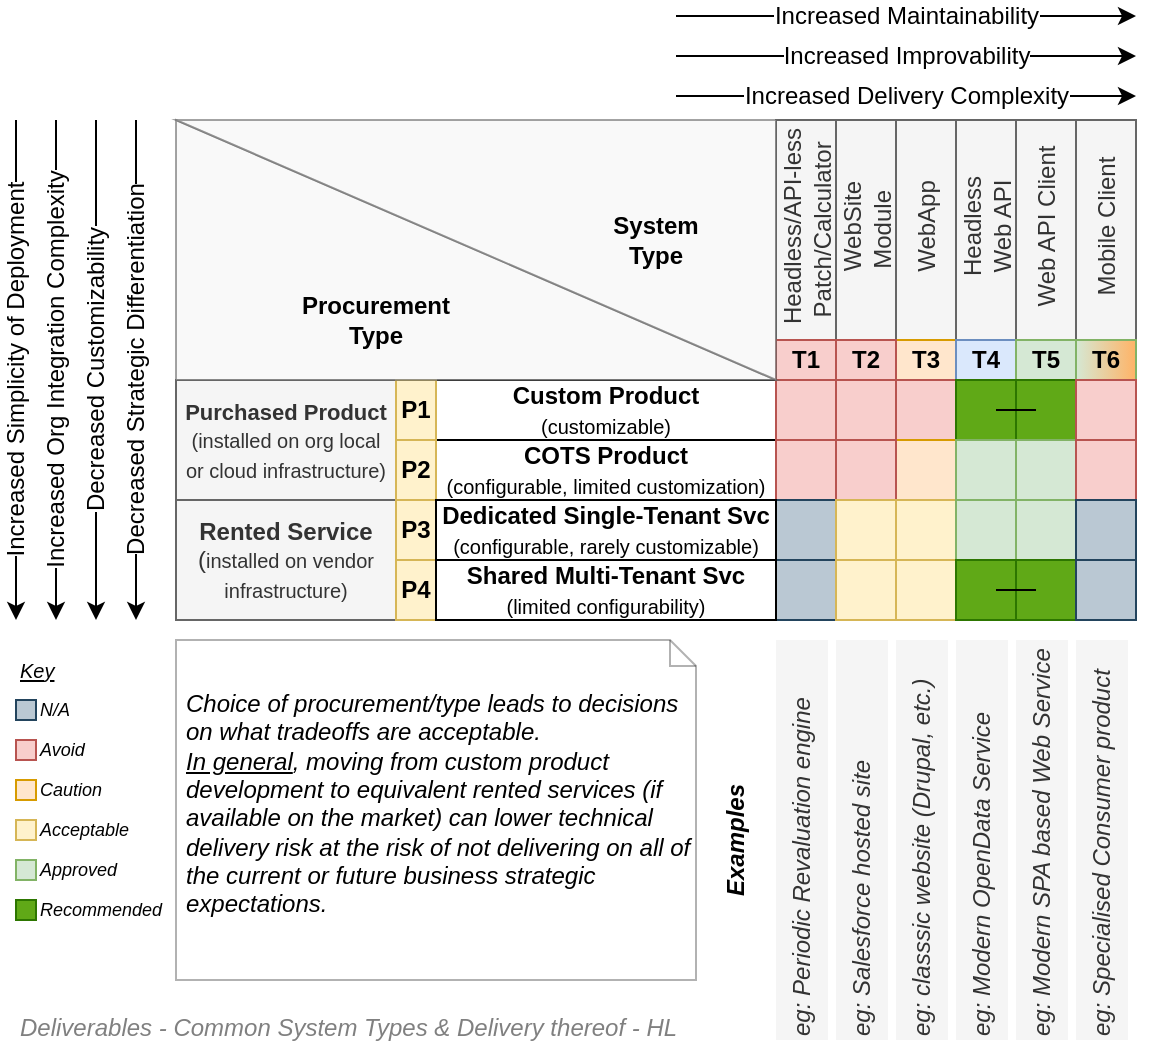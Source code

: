 <mxfile version="17.5.0" type="google"><diagram id="9iyOTu0biPbUI8nvrc2Y" name="System Types - HL"><mxGraphModel grid="1" page="1" gridSize="10" guides="1" tooltips="1" connect="1" arrows="1" fold="1" pageScale="1" pageWidth="827" pageHeight="1169" math="0" shadow="0"><root><mxCell id="pSR5R7CfEMoWwErXjdQ_-0"/><mxCell id="pSR5R7CfEMoWwErXjdQ_-1" value="Diagram" parent="pSR5R7CfEMoWwErXjdQ_-0"/><mxCell id="h5L47FKtNXtRwu26GvOc-5" value="&lt;font style=&quot;font-size: 11px&quot;&gt;&lt;b&gt;Purchased Product&lt;/b&gt;&lt;br&gt;&lt;/font&gt;&lt;font style=&quot;font-size: 10px&quot;&gt;(installed on org local &lt;br&gt;or cloud infrastructure)&lt;/font&gt;" style="rounded=0;whiteSpace=wrap;html=1;fillColor=#f5f5f5;strokeColor=#666666;fontColor=#333333;" vertex="1" parent="pSR5R7CfEMoWwErXjdQ_-1"><mxGeometry x="200" y="340" width="110" height="60" as="geometry"/></mxCell><mxCell id="h5L47FKtNXtRwu26GvOc-6" value="&lt;b&gt;Rented Service&lt;/b&gt;&lt;br&gt;(&lt;font style=&quot;font-size: 10px&quot;&gt;installed on vendor infrastructure)&lt;/font&gt;" style="rounded=0;whiteSpace=wrap;html=1;fillColor=#f5f5f5;strokeColor=#666666;fontColor=#333333;" vertex="1" parent="pSR5R7CfEMoWwErXjdQ_-1"><mxGeometry x="200" y="400" width="110" height="60" as="geometry"/></mxCell><mxCell id="h5L47FKtNXtRwu26GvOc-7" value="&lt;b&gt;Custom Product&lt;/b&gt;&lt;br&gt;&lt;span style=&quot;font-size: 10px&quot;&gt;(customizable)&lt;/span&gt;" style="rounded=0;whiteSpace=wrap;html=1;" vertex="1" parent="pSR5R7CfEMoWwErXjdQ_-1"><mxGeometry x="330" y="340" width="170" height="30" as="geometry"/></mxCell><mxCell id="h5L47FKtNXtRwu26GvOc-8" value="&lt;b&gt;COTS Product&lt;/b&gt;&lt;br&gt;&lt;font style=&quot;font-size: 10px&quot;&gt;(configurable, limited customization)&lt;/font&gt;" style="rounded=0;whiteSpace=wrap;html=1;" vertex="1" parent="pSR5R7CfEMoWwErXjdQ_-1"><mxGeometry x="330" y="370" width="170" height="30" as="geometry"/></mxCell><mxCell id="h5L47FKtNXtRwu26GvOc-10" value="Examples" style="rounded=0;whiteSpace=wrap;html=1;horizontal=0;strokeColor=none;fontStyle=3" vertex="1" parent="pSR5R7CfEMoWwErXjdQ_-1"><mxGeometry x="470" y="470" width="20" height="200" as="geometry"/></mxCell><mxCell id="h5L47FKtNXtRwu26GvOc-4" value="P1" style="rounded=0;whiteSpace=wrap;html=1;fillColor=#fff2cc;strokeColor=#d6b656;fontStyle=1" vertex="1" parent="pSR5R7CfEMoWwErXjdQ_-1"><mxGeometry x="310" y="340" width="20" height="30" as="geometry"/></mxCell><mxCell id="h5L47FKtNXtRwu26GvOc-11" value="P2" style="rounded=0;whiteSpace=wrap;html=1;fillColor=#fff2cc;strokeColor=#d6b656;fontStyle=1" vertex="1" parent="pSR5R7CfEMoWwErXjdQ_-1"><mxGeometry x="310" y="370" width="20" height="30" as="geometry"/></mxCell><mxCell id="h5L47FKtNXtRwu26GvOc-12" value="P3" style="rounded=0;whiteSpace=wrap;html=1;fillColor=#fff2cc;strokeColor=#d6b656;fontStyle=1" vertex="1" parent="pSR5R7CfEMoWwErXjdQ_-1"><mxGeometry x="310" y="400" width="20" height="30" as="geometry"/></mxCell><mxCell id="h5L47FKtNXtRwu26GvOc-13" value="P4" style="rounded=0;whiteSpace=wrap;html=1;fillColor=#fff2cc;strokeColor=#d6b656;fontStyle=1" vertex="1" parent="pSR5R7CfEMoWwErXjdQ_-1"><mxGeometry x="310" y="430" width="20" height="30" as="geometry"/></mxCell><mxCell id="HNN2O4pocg7Q6PamBmKP-0" value="Headless/API-less Patch/Calculator&amp;nbsp;" style="rounded=0;whiteSpace=wrap;html=1;horizontal=0;fillColor=#f5f5f5;strokeColor=#666666;fontColor=#333333;spacingLeft=3;spacingBottom=0;spacingRight=0;" vertex="1" parent="pSR5R7CfEMoWwErXjdQ_-1"><mxGeometry x="500" y="210" width="30" height="110" as="geometry"/></mxCell><mxCell id="emKJPTr28o6IoYrmGHDs-0" value="WebApp" style="rounded=0;whiteSpace=wrap;html=1;horizontal=0;fillColor=#f5f5f5;strokeColor=#666666;fontColor=#333333;spacingLeft=3;spacingBottom=0;spacingRight=0;" vertex="1" parent="pSR5R7CfEMoWwErXjdQ_-1"><mxGeometry x="560" y="210" width="30" height="110" as="geometry"/></mxCell><mxCell id="emKJPTr28o6IoYrmGHDs-1" value="Headless&lt;br&gt;Web API" style="rounded=0;whiteSpace=wrap;html=1;horizontal=0;fillColor=#f5f5f5;strokeColor=#666666;fontColor=#333333;spacingLeft=3;spacingBottom=0;spacingRight=0;" vertex="1" parent="pSR5R7CfEMoWwErXjdQ_-1"><mxGeometry x="590" y="210" width="30" height="110" as="geometry"/></mxCell><mxCell id="emKJPTr28o6IoYrmGHDs-2" value="Web API Client" style="rounded=0;whiteSpace=wrap;html=1;horizontal=0;fillColor=#f5f5f5;strokeColor=#666666;fontColor=#333333;spacingLeft=3;spacingBottom=0;spacingRight=0;" vertex="1" parent="pSR5R7CfEMoWwErXjdQ_-1"><mxGeometry x="620" y="210" width="30" height="110" as="geometry"/></mxCell><mxCell id="emKJPTr28o6IoYrmGHDs-3" value="Mobile Client" style="rounded=0;whiteSpace=wrap;html=1;horizontal=0;fillColor=#f5f5f5;strokeColor=#666666;fontColor=#333333;spacingLeft=3;spacingBottom=0;spacingRight=0;" vertex="1" parent="pSR5R7CfEMoWwErXjdQ_-1"><mxGeometry x="650" y="210" width="30" height="110" as="geometry"/></mxCell><mxCell id="emKJPTr28o6IoYrmGHDs-4" value="T1" style="rounded=0;whiteSpace=wrap;html=1;fillColor=#f8cecc;strokeColor=#b85450;fontStyle=1" vertex="1" parent="pSR5R7CfEMoWwErXjdQ_-1"><mxGeometry x="500" y="320" width="30" height="20" as="geometry"/></mxCell><mxCell id="emKJPTr28o6IoYrmGHDs-5" value="T3" style="rounded=0;whiteSpace=wrap;html=1;fillColor=#ffe6cc;strokeColor=#d79b00;fontStyle=1" vertex="1" parent="pSR5R7CfEMoWwErXjdQ_-1"><mxGeometry x="560" y="320" width="30" height="20" as="geometry"/></mxCell><mxCell id="emKJPTr28o6IoYrmGHDs-6" value="T4" style="rounded=0;whiteSpace=wrap;html=1;fillColor=#dae8fc;strokeColor=#6c8ebf;fontStyle=1" vertex="1" parent="pSR5R7CfEMoWwErXjdQ_-1"><mxGeometry x="590" y="320" width="30" height="20" as="geometry"/></mxCell><mxCell id="emKJPTr28o6IoYrmGHDs-7" value="T5" style="rounded=0;whiteSpace=wrap;html=1;fillColor=#d5e8d4;strokeColor=#82b366;fontStyle=1" vertex="1" parent="pSR5R7CfEMoWwErXjdQ_-1"><mxGeometry x="620" y="320" width="30" height="20" as="geometry"/></mxCell><mxCell id="emKJPTr28o6IoYrmGHDs-8" value="T6" style="rounded=0;whiteSpace=wrap;html=1;fillColor=#d5e8d4;strokeColor=#82b366;gradientColor=#FFB366;gradientDirection=east;fontStyle=1" vertex="1" parent="pSR5R7CfEMoWwErXjdQ_-1"><mxGeometry x="650" y="320" width="30" height="20" as="geometry"/></mxCell><mxCell id="emKJPTr28o6IoYrmGHDs-9" value="" style="rounded=0;whiteSpace=wrap;html=1;fillColor=#f8cecc;strokeColor=#b85450;" vertex="1" parent="pSR5R7CfEMoWwErXjdQ_-1"><mxGeometry x="500" y="340" width="40" height="30" as="geometry"/></mxCell><mxCell id="emKJPTr28o6IoYrmGHDs-10" value="" style="rounded=0;whiteSpace=wrap;html=1;fillColor=#f8cecc;strokeColor=#b85450;" vertex="1" parent="pSR5R7CfEMoWwErXjdQ_-1"><mxGeometry x="560" y="340" width="30" height="30" as="geometry"/></mxCell><mxCell id="emKJPTr28o6IoYrmGHDs-11" value="" style="rounded=0;whiteSpace=wrap;html=1;strokeColor=#2D7600;fillColor=#60a917;fontColor=#ffffff;" vertex="1" parent="pSR5R7CfEMoWwErXjdQ_-1"><mxGeometry x="590" y="340" width="30" height="30" as="geometry"/></mxCell><mxCell id="emKJPTr28o6IoYrmGHDs-12" value="" style="rounded=0;whiteSpace=wrap;html=1;strokeColor=#2D7600;fillColor=#60a917;fontColor=#ffffff;" vertex="1" parent="pSR5R7CfEMoWwErXjdQ_-1"><mxGeometry x="620" y="340" width="30" height="30" as="geometry"/></mxCell><mxCell id="emKJPTr28o6IoYrmGHDs-13" value="" style="rounded=0;whiteSpace=wrap;html=1;fillColor=#f8cecc;strokeColor=#b85450;" vertex="1" parent="pSR5R7CfEMoWwErXjdQ_-1"><mxGeometry x="650" y="340" width="30" height="30" as="geometry"/></mxCell><mxCell id="emKJPTr28o6IoYrmGHDs-14" value="" style="rounded=0;whiteSpace=wrap;html=1;fillColor=#f8cecc;strokeColor=#b85450;" vertex="1" parent="pSR5R7CfEMoWwErXjdQ_-1"><mxGeometry x="500" y="370" width="40" height="30" as="geometry"/></mxCell><mxCell id="emKJPTr28o6IoYrmGHDs-15" value="" style="rounded=0;whiteSpace=wrap;html=1;fillColor=#ffe6cc;strokeColor=#d79b00;" vertex="1" parent="pSR5R7CfEMoWwErXjdQ_-1"><mxGeometry x="560" y="370" width="30" height="30" as="geometry"/></mxCell><mxCell id="emKJPTr28o6IoYrmGHDs-16" value="" style="rounded=0;whiteSpace=wrap;html=1;fillColor=#d5e8d4;strokeColor=#82b366;" vertex="1" parent="pSR5R7CfEMoWwErXjdQ_-1"><mxGeometry x="590" y="370" width="30" height="30" as="geometry"/></mxCell><mxCell id="emKJPTr28o6IoYrmGHDs-17" value="" style="rounded=0;whiteSpace=wrap;html=1;fillColor=#d5e8d4;strokeColor=#82b366;" vertex="1" parent="pSR5R7CfEMoWwErXjdQ_-1"><mxGeometry x="620" y="370" width="30" height="30" as="geometry"/></mxCell><mxCell id="emKJPTr28o6IoYrmGHDs-18" value="" style="rounded=0;whiteSpace=wrap;html=1;fillColor=#f8cecc;strokeColor=#b85450;" vertex="1" parent="pSR5R7CfEMoWwErXjdQ_-1"><mxGeometry x="650" y="370" width="30" height="30" as="geometry"/></mxCell><mxCell id="emKJPTr28o6IoYrmGHDs-19" value="" style="rounded=0;whiteSpace=wrap;html=1;fillColor=#bac8d3;strokeColor=#23445d;" vertex="1" parent="pSR5R7CfEMoWwErXjdQ_-1"><mxGeometry x="500" y="400" width="40" height="30" as="geometry"/></mxCell><mxCell id="emKJPTr28o6IoYrmGHDs-20" value="" style="rounded=0;whiteSpace=wrap;html=1;fillColor=#fff2cc;strokeColor=#d6b656;" vertex="1" parent="pSR5R7CfEMoWwErXjdQ_-1"><mxGeometry x="560" y="400" width="30" height="30" as="geometry"/></mxCell><mxCell id="emKJPTr28o6IoYrmGHDs-21" value="" style="rounded=0;whiteSpace=wrap;html=1;fillColor=#d5e8d4;strokeColor=#82b366;" vertex="1" parent="pSR5R7CfEMoWwErXjdQ_-1"><mxGeometry x="590" y="400" width="30" height="30" as="geometry"/></mxCell><mxCell id="emKJPTr28o6IoYrmGHDs-22" value="" style="rounded=0;whiteSpace=wrap;html=1;fillColor=#d5e8d4;strokeColor=#82b366;" vertex="1" parent="pSR5R7CfEMoWwErXjdQ_-1"><mxGeometry x="620" y="400" width="30" height="30" as="geometry"/></mxCell><mxCell id="emKJPTr28o6IoYrmGHDs-23" value="" style="rounded=0;whiteSpace=wrap;html=1;fillColor=#bac8d3;strokeColor=#23445d;" vertex="1" parent="pSR5R7CfEMoWwErXjdQ_-1"><mxGeometry x="650" y="400" width="30" height="30" as="geometry"/></mxCell><mxCell id="emKJPTr28o6IoYrmGHDs-24" value="" style="rounded=0;whiteSpace=wrap;html=1;fillColor=#bac8d3;strokeColor=#23445d;" vertex="1" parent="pSR5R7CfEMoWwErXjdQ_-1"><mxGeometry x="500" y="430" width="40" height="30" as="geometry"/></mxCell><mxCell id="emKJPTr28o6IoYrmGHDs-25" value="" style="rounded=0;whiteSpace=wrap;html=1;strokeColor=#d6b656;fillColor=#fff2cc;" vertex="1" parent="pSR5R7CfEMoWwErXjdQ_-1"><mxGeometry x="560" y="430" width="30" height="30" as="geometry"/></mxCell><mxCell id="emKJPTr28o6IoYrmGHDs-26" value="" style="rounded=0;whiteSpace=wrap;html=1;fillColor=#60a917;strokeColor=#2D7600;fontColor=#ffffff;" vertex="1" parent="pSR5R7CfEMoWwErXjdQ_-1"><mxGeometry x="590" y="430" width="30" height="30" as="geometry"/></mxCell><mxCell id="emKJPTr28o6IoYrmGHDs-27" value="" style="rounded=0;whiteSpace=wrap;html=1;fillColor=#60a917;strokeColor=#2D7600;fontColor=#ffffff;" vertex="1" parent="pSR5R7CfEMoWwErXjdQ_-1"><mxGeometry x="620" y="430" width="30" height="30" as="geometry"/></mxCell><mxCell id="emKJPTr28o6IoYrmGHDs-28" value="" style="rounded=0;whiteSpace=wrap;html=1;fillColor=#bac8d3;strokeColor=#23445d;" vertex="1" parent="pSR5R7CfEMoWwErXjdQ_-1"><mxGeometry x="650" y="430" width="30" height="30" as="geometry"/></mxCell><mxCell id="emKJPTr28o6IoYrmGHDs-30" value="" style="verticalLabelPosition=bottom;verticalAlign=top;html=1;shape=mxgraph.basic.orthogonal_triangle;fontSize=12;strokeColor=#666666;strokeWidth=1;fillColor=#f5f5f5;opacity=60;align=center;fontColor=#333333;" vertex="1" parent="pSR5R7CfEMoWwErXjdQ_-1"><mxGeometry x="200" y="210" width="300" height="130" as="geometry"/></mxCell><mxCell id="emKJPTr28o6IoYrmGHDs-31" value="" style="verticalLabelPosition=bottom;verticalAlign=top;html=1;shape=mxgraph.basic.orthogonal_triangle;fontSize=12;strokeColor=#666666;strokeWidth=1;fillColor=#f5f5f5;opacity=60;align=center;flipV=1;flipH=1;fontColor=#333333;" vertex="1" parent="pSR5R7CfEMoWwErXjdQ_-1"><mxGeometry x="200" y="210" width="300" height="130" as="geometry"/></mxCell><mxCell id="emKJPTr28o6IoYrmGHDs-33" value="Procurement Type" style="text;html=1;strokeColor=none;fillColor=none;align=center;verticalAlign=middle;whiteSpace=wrap;rounded=0;fontSize=12;opacity=60;fontStyle=1" vertex="1" parent="pSR5R7CfEMoWwErXjdQ_-1"><mxGeometry x="280" y="300" width="40" height="20" as="geometry"/></mxCell><mxCell id="emKJPTr28o6IoYrmGHDs-34" value="System&lt;br&gt;Type" style="text;html=1;strokeColor=none;fillColor=none;align=center;verticalAlign=middle;whiteSpace=wrap;rounded=0;fontSize=12;opacity=60;fontStyle=1" vertex="1" parent="pSR5R7CfEMoWwErXjdQ_-1"><mxGeometry x="420" y="260" width="40" height="20" as="geometry"/></mxCell><mxCell id="emKJPTr28o6IoYrmGHDs-36" value="Increased Delivery Complexity" style="endArrow=classic;html=1;fontSize=12;" edge="1" parent="pSR5R7CfEMoWwErXjdQ_-1"><mxGeometry width="50" height="50" relative="1" as="geometry"><mxPoint x="450" y="198" as="sourcePoint"/><mxPoint x="680" y="198" as="targetPoint"/></mxGeometry></mxCell><mxCell id="emKJPTr28o6IoYrmGHDs-38" value="Increased Simplicity of Deployment" style="endArrow=classic;html=1;fontSize=12;horizontal=0;" edge="1" parent="pSR5R7CfEMoWwErXjdQ_-1"><mxGeometry width="50" height="50" relative="1" as="geometry"><mxPoint x="120" y="210" as="sourcePoint"/><mxPoint x="120" y="460" as="targetPoint"/></mxGeometry></mxCell><mxCell id="emKJPTr28o6IoYrmGHDs-40" value="Increased Improvability" style="endArrow=classic;html=1;fontSize=12;" edge="1" parent="pSR5R7CfEMoWwErXjdQ_-1"><mxGeometry width="50" height="50" relative="1" as="geometry"><mxPoint x="450" y="178" as="sourcePoint"/><mxPoint x="680" y="178" as="targetPoint"/></mxGeometry></mxCell><mxCell id="emKJPTr28o6IoYrmGHDs-41" value="Increased Maintainability" style="endArrow=classic;html=1;fontSize=12;" edge="1" parent="pSR5R7CfEMoWwErXjdQ_-1"><mxGeometry width="50" height="50" relative="1" as="geometry"><mxPoint x="450" y="158" as="sourcePoint"/><mxPoint x="680" y="158" as="targetPoint"/></mxGeometry></mxCell><mxCell id="emKJPTr28o6IoYrmGHDs-43" value="Increased Org Integration Complexity" style="endArrow=classic;html=1;fontSize=12;horizontal=0;" edge="1" parent="pSR5R7CfEMoWwErXjdQ_-1"><mxGeometry width="50" height="50" relative="1" as="geometry"><mxPoint x="140" y="210" as="sourcePoint"/><mxPoint x="140" y="460" as="targetPoint"/></mxGeometry></mxCell><mxCell id="emKJPTr28o6IoYrmGHDs-44" value="Decreased Strategic Differentiation" style="endArrow=classic;html=1;fontSize=12;horizontal=0;" edge="1" parent="pSR5R7CfEMoWwErXjdQ_-1"><mxGeometry width="50" height="50" relative="1" as="geometry"><mxPoint x="180" y="210" as="sourcePoint"/><mxPoint x="180" y="460" as="targetPoint"/></mxGeometry></mxCell><mxCell id="TYyXnZDaaxwM5g6phaTm-0" value="WebSite&lt;br&gt;Module&amp;nbsp;" style="rounded=0;whiteSpace=wrap;html=1;horizontal=0;fillColor=#f5f5f5;strokeColor=#666666;fontColor=#333333;spacingLeft=3;spacingBottom=0;spacingRight=0;" vertex="1" parent="pSR5R7CfEMoWwErXjdQ_-1"><mxGeometry x="530" y="210" width="30" height="110" as="geometry"/></mxCell><mxCell id="TYyXnZDaaxwM5g6phaTm-1" value="T2" style="rounded=0;whiteSpace=wrap;html=1;fillColor=#f8cecc;strokeColor=#b85450;fontStyle=1" vertex="1" parent="pSR5R7CfEMoWwErXjdQ_-1"><mxGeometry x="530" y="320" width="30" height="20" as="geometry"/></mxCell><mxCell id="TYyXnZDaaxwM5g6phaTm-2" value="" style="rounded=0;whiteSpace=wrap;html=1;fillColor=#f8cecc;strokeColor=#b85450;" vertex="1" parent="pSR5R7CfEMoWwErXjdQ_-1"><mxGeometry x="530" y="340" width="30" height="30" as="geometry"/></mxCell><mxCell id="TYyXnZDaaxwM5g6phaTm-3" value="" style="rounded=0;whiteSpace=wrap;html=1;fillColor=#f8cecc;strokeColor=#b85450;" vertex="1" parent="pSR5R7CfEMoWwErXjdQ_-1"><mxGeometry x="530" y="370" width="30" height="30" as="geometry"/></mxCell><mxCell id="TYyXnZDaaxwM5g6phaTm-4" value="" style="rounded=0;whiteSpace=wrap;html=1;fillColor=#fff2cc;strokeColor=#d6b656;" vertex="1" parent="pSR5R7CfEMoWwErXjdQ_-1"><mxGeometry x="530" y="400" width="30" height="30" as="geometry"/></mxCell><mxCell id="TYyXnZDaaxwM5g6phaTm-5" value="" style="rounded=0;whiteSpace=wrap;html=1;fillColor=#fff2cc;strokeColor=#d6b656;" vertex="1" parent="pSR5R7CfEMoWwErXjdQ_-1"><mxGeometry x="530" y="430" width="30" height="30" as="geometry"/></mxCell><mxCell id="TYyXnZDaaxwM5g6phaTm-6" value="eg: Periodic Revaluation engine" style="rounded=0;whiteSpace=wrap;html=1;horizontal=0;fillColor=#f5f5f5;fontColor=#333333;fontStyle=2;strokeColor=none;align=left;" vertex="1" parent="pSR5R7CfEMoWwErXjdQ_-1"><mxGeometry x="500" y="470" width="26" height="200" as="geometry"/></mxCell><mxCell id="TYyXnZDaaxwM5g6phaTm-7" value="eg: Salesforce hosted site" style="rounded=0;whiteSpace=wrap;html=1;horizontal=0;fillColor=#f5f5f5;fontColor=#333333;fontStyle=2;strokeColor=none;align=left;" vertex="1" parent="pSR5R7CfEMoWwErXjdQ_-1"><mxGeometry x="530" y="470" width="26" height="200" as="geometry"/></mxCell><mxCell id="TYyXnZDaaxwM5g6phaTm-8" value="eg: classsic website (Drupal, etc.)" style="rounded=0;whiteSpace=wrap;html=1;horizontal=0;fillColor=#f5f5f5;fontColor=#333333;fontStyle=2;strokeColor=none;align=left;" vertex="1" parent="pSR5R7CfEMoWwErXjdQ_-1"><mxGeometry x="560" y="470" width="26" height="200" as="geometry"/></mxCell><mxCell id="TYyXnZDaaxwM5g6phaTm-9" value="eg: Modern OpenData Service" style="rounded=0;whiteSpace=wrap;html=1;horizontal=0;fillColor=#f5f5f5;fontColor=#333333;fontStyle=2;strokeColor=none;align=left;" vertex="1" parent="pSR5R7CfEMoWwErXjdQ_-1"><mxGeometry x="590" y="470" width="26" height="200" as="geometry"/></mxCell><mxCell id="TYyXnZDaaxwM5g6phaTm-10" value="eg: Modern SPA based Web Service" style="rounded=0;whiteSpace=wrap;html=1;horizontal=0;fillColor=#f5f5f5;fontColor=#333333;fontStyle=2;strokeColor=none;align=left;" vertex="1" parent="pSR5R7CfEMoWwErXjdQ_-1"><mxGeometry x="620" y="470" width="26" height="200" as="geometry"/></mxCell><mxCell id="TYyXnZDaaxwM5g6phaTm-11" value="eg: Specialised Consumer product" style="rounded=0;whiteSpace=wrap;html=1;horizontal=0;fillColor=#f5f5f5;fontColor=#333333;fontStyle=2;strokeColor=none;align=left;" vertex="1" parent="pSR5R7CfEMoWwErXjdQ_-1"><mxGeometry x="650" y="470" width="26" height="200" as="geometry"/></mxCell><mxCell id="TYyXnZDaaxwM5g6phaTm-12" value="&lt;b&gt;Shared Multi-Tenant Svc&lt;/b&gt;&lt;br&gt;&lt;span style=&quot;font-size: 10px&quot;&gt;(limited&amp;nbsp;configurability)&lt;/span&gt;" style="rounded=0;whiteSpace=wrap;html=1;" vertex="1" parent="pSR5R7CfEMoWwErXjdQ_-1"><mxGeometry x="330" y="430" width="170" height="30" as="geometry"/></mxCell><mxCell id="ytUW38dhdsCUSutWPAm3-0" value="Decreased Customizability" style="endArrow=classic;html=1;fontSize=12;horizontal=0;" edge="1" parent="pSR5R7CfEMoWwErXjdQ_-1"><mxGeometry width="50" height="50" relative="1" as="geometry"><mxPoint x="160" y="210" as="sourcePoint"/><mxPoint x="160" y="460" as="targetPoint"/></mxGeometry></mxCell><mxCell id="h5L47FKtNXtRwu26GvOc-9" value="&lt;b&gt;Dedicated Single-Tenant Svc&lt;/b&gt;&lt;br&gt;&lt;font style=&quot;font-size: 10px&quot;&gt;(configurable, rarely customizable)&lt;/font&gt;" style="rounded=0;whiteSpace=wrap;html=1;" vertex="1" parent="pSR5R7CfEMoWwErXjdQ_-1"><mxGeometry x="330" y="400" width="170" height="30" as="geometry"/></mxCell><mxCell id="2MGU36_kdh993myZRmYz-0" value="" style="endArrow=none;html=1;" edge="1" parent="pSR5R7CfEMoWwErXjdQ_-1"><mxGeometry width="50" height="50" relative="1" as="geometry"><mxPoint x="610" y="355" as="sourcePoint"/><mxPoint x="630" y="355" as="targetPoint"/></mxGeometry></mxCell><mxCell id="cg68IPEJhN1rdUijZvZ1-0" value="" style="rounded=0;whiteSpace=wrap;html=1;fillColor=#f8cecc;strokeColor=#b85450;fontSize=9;" vertex="1" parent="pSR5R7CfEMoWwErXjdQ_-1"><mxGeometry x="120" y="520" width="10" height="10" as="geometry"/></mxCell><mxCell id="cg68IPEJhN1rdUijZvZ1-1" value="" style="rounded=0;whiteSpace=wrap;html=1;fillColor=#bac8d3;strokeColor=#23445d;fontSize=9;" vertex="1" parent="pSR5R7CfEMoWwErXjdQ_-1"><mxGeometry x="120" y="500" width="10" height="10" as="geometry"/></mxCell><mxCell id="cg68IPEJhN1rdUijZvZ1-2" value="" style="rounded=0;whiteSpace=wrap;html=1;fillColor=#60a917;strokeColor=#2D7600;fontColor=#ffffff;fontSize=9;" vertex="1" parent="pSR5R7CfEMoWwErXjdQ_-1"><mxGeometry x="120" y="600" width="10" height="10" as="geometry"/></mxCell><mxCell id="cg68IPEJhN1rdUijZvZ1-3" value="" style="rounded=0;whiteSpace=wrap;html=1;strokeColor=#82b366;fillColor=#d5e8d4;fontSize=9;" vertex="1" parent="pSR5R7CfEMoWwErXjdQ_-1"><mxGeometry x="120" y="580" width="10" height="10" as="geometry"/></mxCell><mxCell id="cg68IPEJhN1rdUijZvZ1-4" value="N/A" style="text;html=1;strokeColor=none;fillColor=none;align=left;verticalAlign=middle;whiteSpace=wrap;rounded=0;fontSize=9;fontStyle=2" vertex="1" parent="pSR5R7CfEMoWwErXjdQ_-1"><mxGeometry x="130" y="500" width="30" height="10" as="geometry"/></mxCell><mxCell id="cg68IPEJhN1rdUijZvZ1-5" value="" style="rounded=0;whiteSpace=wrap;html=1;fillColor=#ffe6cc;strokeColor=#d79b00;fontSize=9;" vertex="1" parent="pSR5R7CfEMoWwErXjdQ_-1"><mxGeometry x="120" y="540" width="10" height="10" as="geometry"/></mxCell><mxCell id="cg68IPEJhN1rdUijZvZ1-6" value="Caution" style="text;html=1;strokeColor=none;fillColor=none;align=left;verticalAlign=middle;whiteSpace=wrap;rounded=0;fontSize=9;fontStyle=2" vertex="1" parent="pSR5R7CfEMoWwErXjdQ_-1"><mxGeometry x="130" y="540" width="30" height="10" as="geometry"/></mxCell><mxCell id="cg68IPEJhN1rdUijZvZ1-7" value="Avoid" style="text;html=1;strokeColor=none;fillColor=none;align=left;verticalAlign=middle;whiteSpace=wrap;rounded=0;fontSize=9;fontStyle=2" vertex="1" parent="pSR5R7CfEMoWwErXjdQ_-1"><mxGeometry x="130" y="520" width="30" height="10" as="geometry"/></mxCell><mxCell id="cg68IPEJhN1rdUijZvZ1-8" value="Approved" style="text;html=1;strokeColor=none;fillColor=none;align=left;verticalAlign=middle;whiteSpace=wrap;rounded=0;fontSize=9;fontStyle=2" vertex="1" parent="pSR5R7CfEMoWwErXjdQ_-1"><mxGeometry x="130" y="580" width="30" height="10" as="geometry"/></mxCell><mxCell id="cg68IPEJhN1rdUijZvZ1-9" value="Recommended" style="text;html=1;strokeColor=none;fillColor=none;align=left;verticalAlign=middle;whiteSpace=wrap;rounded=0;fontSize=9;fontStyle=2" vertex="1" parent="pSR5R7CfEMoWwErXjdQ_-1"><mxGeometry x="130" y="600" width="30" height="10" as="geometry"/></mxCell><mxCell id="cg68IPEJhN1rdUijZvZ1-10" value="&lt;u&gt;Key&lt;/u&gt;" style="text;html=1;strokeColor=none;fillColor=none;align=left;verticalAlign=middle;whiteSpace=wrap;rounded=0;fontSize=10;fontStyle=2" vertex="1" parent="pSR5R7CfEMoWwErXjdQ_-1"><mxGeometry x="120" y="480" width="30" height="10" as="geometry"/></mxCell><mxCell id="cg68IPEJhN1rdUijZvZ1-11" value="" style="endArrow=none;html=1;" edge="1" parent="pSR5R7CfEMoWwErXjdQ_-1"><mxGeometry width="50" height="50" relative="1" as="geometry"><mxPoint x="610" y="445" as="sourcePoint"/><mxPoint x="630" y="445" as="targetPoint"/></mxGeometry></mxCell><mxCell id="cg68IPEJhN1rdUijZvZ1-13" value="" style="rounded=0;whiteSpace=wrap;html=1;strokeColor=#d6b656;fillColor=#fff2cc;fontSize=9;" vertex="1" parent="pSR5R7CfEMoWwErXjdQ_-1"><mxGeometry x="120" y="560" width="10" height="10" as="geometry"/></mxCell><mxCell id="cg68IPEJhN1rdUijZvZ1-14" value="Acceptable" style="text;html=1;strokeColor=none;fillColor=none;align=left;verticalAlign=middle;whiteSpace=wrap;rounded=0;fontSize=9;fontStyle=2" vertex="1" parent="pSR5R7CfEMoWwErXjdQ_-1"><mxGeometry x="130" y="560" width="30" height="10" as="geometry"/></mxCell><mxCell id="ytUW38dhdsCUSutWPAm3-1" value="Title/Diargam" parent="pSR5R7CfEMoWwErXjdQ_-0"/><mxCell id="A5i_0xRYOWZbnAwH7ykF-0" value="&lt;font style=&quot;font-size: 12px&quot;&gt;Deliverables - Common System Types &amp;amp; Delivery thereof - HL&lt;br&gt;&lt;/font&gt;" style="text;strokeColor=none;fillColor=none;html=1;fontSize=24;fontStyle=2;verticalAlign=middle;align=left;shadow=0;glass=0;comic=0;opacity=30;fontColor=#808080;rounded=0;" vertex="1" parent="ytUW38dhdsCUSutWPAm3-1"><mxGeometry x="120" y="650" width="520" height="20" as="geometry"/></mxCell><mxCell id="ytUW38dhdsCUSutWPAm3-2" value="Notes" parent="pSR5R7CfEMoWwErXjdQ_-0"/><mxCell id="ytUW38dhdsCUSutWPAm3-3" value="&lt;i&gt;Choice of procurement/type leads to decisions on what tradeoffs are acceptable.&lt;br&gt;&lt;u&gt;In general&lt;/u&gt;, moving from custom product development to equivalent rented services (if available on the market) can lower technical delivery risk at the risk of not delivering on all of the current or future business strategic expectations. &lt;br&gt;&lt;/i&gt;&amp;nbsp;&amp;nbsp;" style="shape=note;size=13;whiteSpace=wrap;html=1;fontSize=12;strokeColor=#000000;strokeWidth=1;fillColor=none;gradientColor=#FFB366;opacity=30;align=left;spacing=1;spacingTop=8;spacingLeft=4;sketch=0;" vertex="1" parent="ytUW38dhdsCUSutWPAm3-2"><mxGeometry x="200" y="470" width="260" height="170" as="geometry"/></mxCell></root></mxGraphModel></diagram></mxfile>